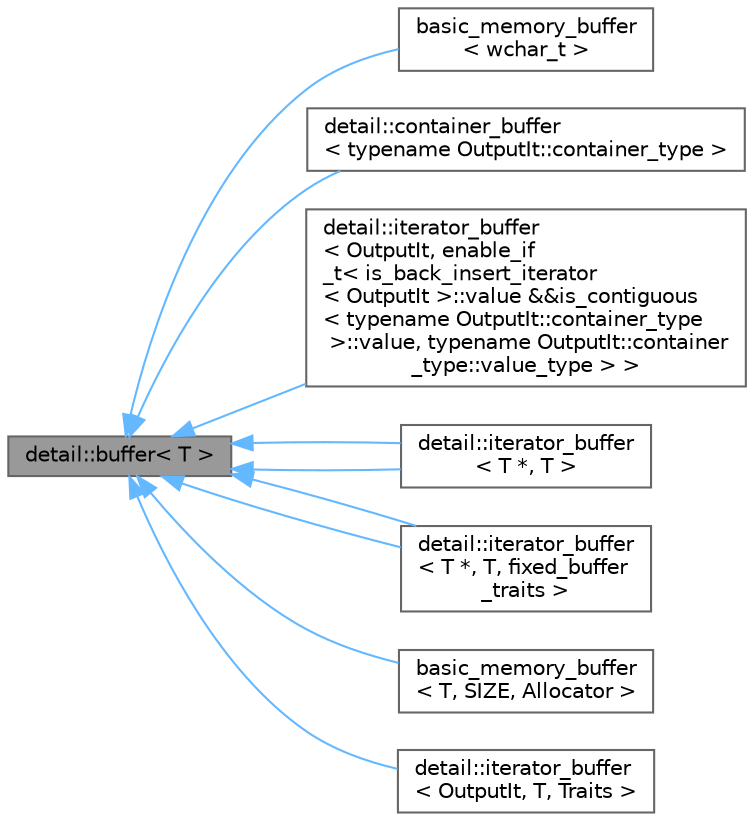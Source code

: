 digraph "detail::buffer&lt; T &gt;"
{
 // LATEX_PDF_SIZE
  bgcolor="transparent";
  edge [fontname=Helvetica,fontsize=10,labelfontname=Helvetica,labelfontsize=10];
  node [fontname=Helvetica,fontsize=10,shape=box,height=0.2,width=0.4];
  rankdir="LR";
  Node1 [id="Node000001",label="detail::buffer\< T \>",height=0.2,width=0.4,color="gray40", fillcolor="grey60", style="filled", fontcolor="black",tooltip=" "];
  Node1 -> Node2 [id="edge10_Node000001_Node000002",dir="back",color="steelblue1",style="solid",tooltip=" "];
  Node2 [id="Node000002",label="basic_memory_buffer\l\< wchar_t \>",height=0.2,width=0.4,color="gray40", fillcolor="white", style="filled",URL="$classbasic__memory__buffer.html",tooltip=" "];
  Node1 -> Node3 [id="edge11_Node000001_Node000003",dir="back",color="steelblue1",style="solid",tooltip=" "];
  Node3 [id="Node000003",label="detail::container_buffer\l\< typename OutputIt::container_type \>",height=0.2,width=0.4,color="gray40", fillcolor="white", style="filled",URL="$classdetail_1_1container__buffer.html",tooltip=" "];
  Node1 -> Node4 [id="edge12_Node000001_Node000004",dir="back",color="steelblue1",style="solid",tooltip=" "];
  Node4 [id="Node000004",label="detail::iterator_buffer\l\< OutputIt, enable_if\l_t\< is_back_insert_iterator\l\< OutputIt \>::value &&is_contiguous\l\< typename OutputIt::container_type\l \>::value, typename OutputIt::container\l_type::value_type \> \>",height=0.2,width=0.4,color="gray40", fillcolor="white", style="filled",URL="$classdetail_1_1iterator__buffer_3_01_output_it_00_01enable__if__t_3_01is__back__insert__iteratorc14756b7678d539799ac167e35d72bcb.html",tooltip=" "];
  Node1 -> Node5 [id="edge13_Node000001_Node000005",dir="back",color="steelblue1",style="solid",tooltip=" "];
  Node5 [id="Node000005",label="detail::iterator_buffer\l\< T *, T \>",height=0.2,width=0.4,color="gray40", fillcolor="white", style="filled",URL="$classdetail_1_1iterator__buffer_3_01_t_01_5_00_01_t_01_4.html",tooltip=" "];
  Node1 -> Node6 [id="edge14_Node000001_Node000006",dir="back",color="steelblue1",style="solid",tooltip=" "];
  Node6 [id="Node000006",label="detail::iterator_buffer\l\< T *, T, fixed_buffer\l_traits \>",height=0.2,width=0.4,color="gray40", fillcolor="white", style="filled",URL="$classdetail_1_1iterator__buffer_3_01_t_01_5_00_01_t_00_01fixed__buffer__traits_01_4.html",tooltip=" "];
  Node1 -> Node7 [id="edge15_Node000001_Node000007",dir="back",color="steelblue1",style="solid",tooltip=" "];
  Node7 [id="Node000007",label="basic_memory_buffer\l\< T, SIZE, Allocator \>",height=0.2,width=0.4,color="gray40", fillcolor="white", style="filled",URL="$classbasic__memory__buffer.html",tooltip=" "];
  Node1 -> Node8 [id="edge16_Node000001_Node000008",dir="back",color="steelblue1",style="solid",tooltip=" "];
  Node8 [id="Node000008",label="detail::iterator_buffer\l\< OutputIt, T, Traits \>",height=0.2,width=0.4,color="gray40", fillcolor="white", style="filled",URL="$classdetail_1_1iterator__buffer.html",tooltip=" "];
  Node1 -> Node5 [id="edge17_Node000001_Node000005",dir="back",color="steelblue1",style="solid",tooltip=" "];
  Node1 -> Node6 [id="edge18_Node000001_Node000006",dir="back",color="steelblue1",style="solid",tooltip=" "];
}
